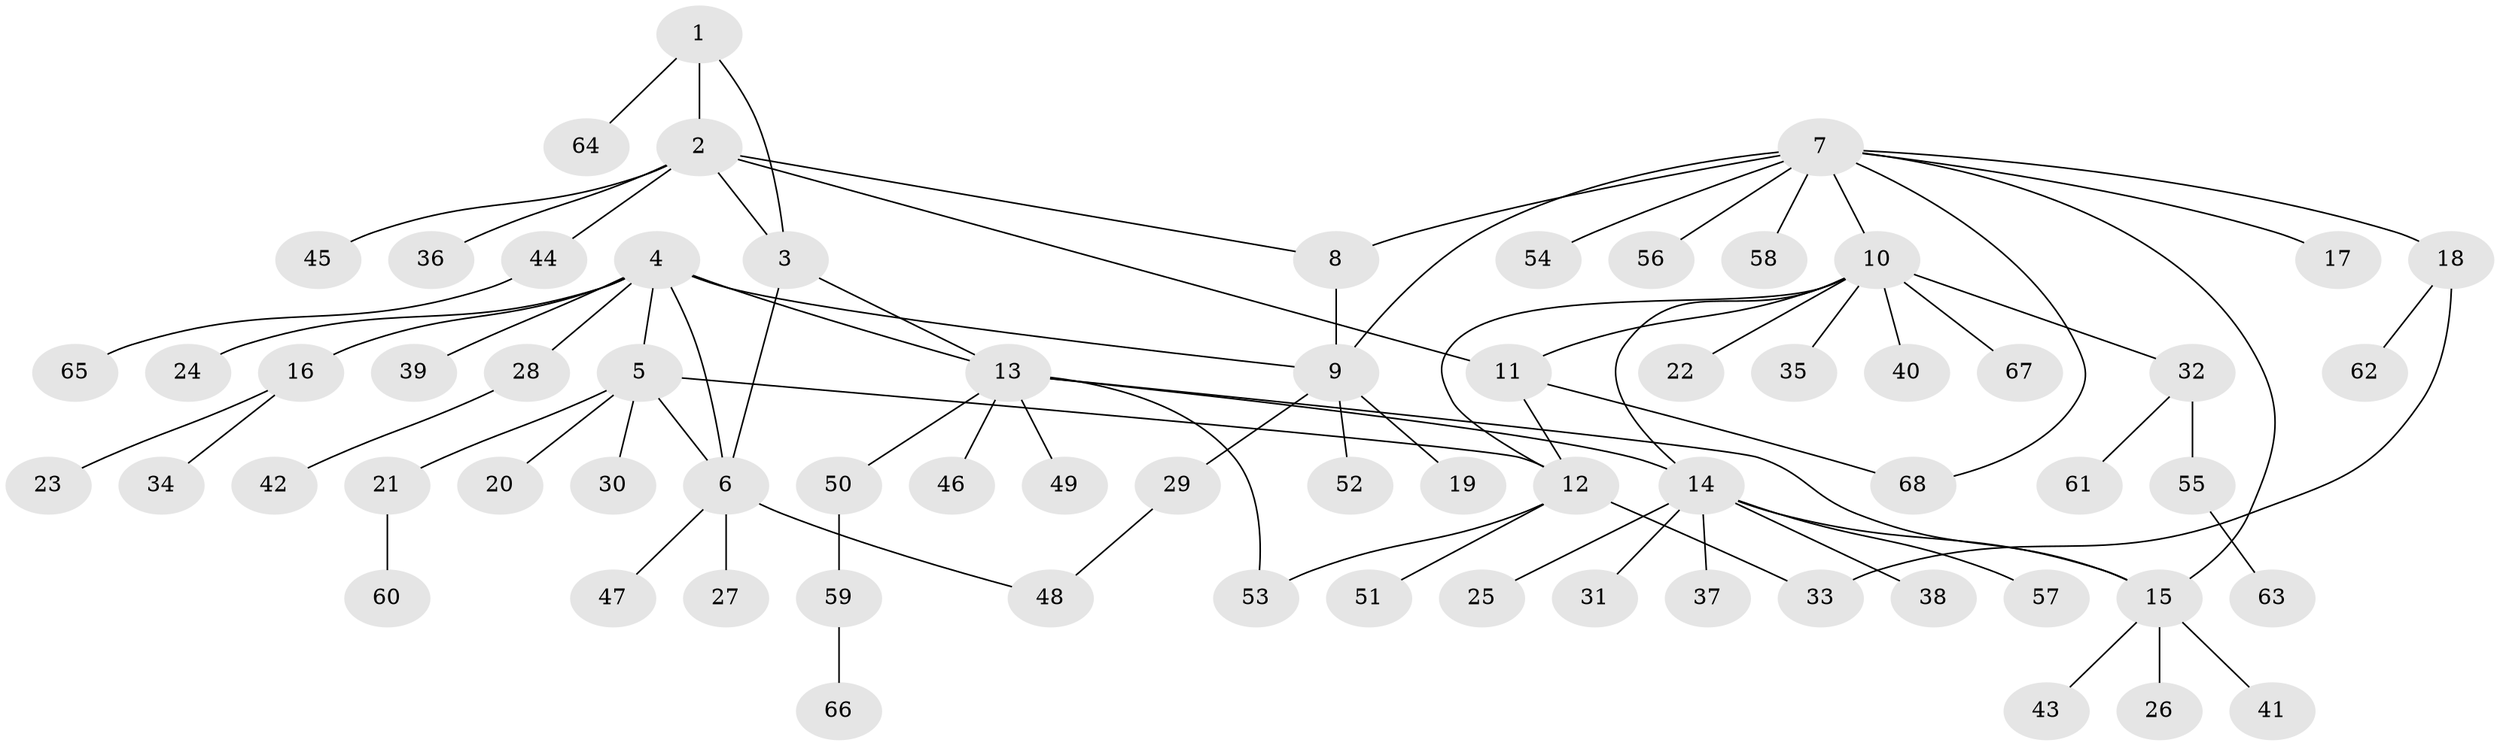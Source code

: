 // coarse degree distribution, {1: 0.4878048780487805, 5: 0.04878048780487805, 2: 0.17073170731707318, 7: 0.04878048780487805, 4: 0.12195121951219512, 6: 0.04878048780487805, 3: 0.024390243902439025, 9: 0.024390243902439025, 8: 0.024390243902439025}
// Generated by graph-tools (version 1.1) at 2025/37/03/04/25 23:37:44]
// undirected, 68 vertices, 82 edges
graph export_dot {
  node [color=gray90,style=filled];
  1;
  2;
  3;
  4;
  5;
  6;
  7;
  8;
  9;
  10;
  11;
  12;
  13;
  14;
  15;
  16;
  17;
  18;
  19;
  20;
  21;
  22;
  23;
  24;
  25;
  26;
  27;
  28;
  29;
  30;
  31;
  32;
  33;
  34;
  35;
  36;
  37;
  38;
  39;
  40;
  41;
  42;
  43;
  44;
  45;
  46;
  47;
  48;
  49;
  50;
  51;
  52;
  53;
  54;
  55;
  56;
  57;
  58;
  59;
  60;
  61;
  62;
  63;
  64;
  65;
  66;
  67;
  68;
  1 -- 2;
  1 -- 3;
  1 -- 64;
  2 -- 3;
  2 -- 8;
  2 -- 11;
  2 -- 36;
  2 -- 44;
  2 -- 45;
  3 -- 6;
  3 -- 13;
  4 -- 5;
  4 -- 6;
  4 -- 9;
  4 -- 13;
  4 -- 16;
  4 -- 24;
  4 -- 28;
  4 -- 39;
  5 -- 6;
  5 -- 12;
  5 -- 20;
  5 -- 21;
  5 -- 30;
  6 -- 27;
  6 -- 47;
  6 -- 48;
  7 -- 8;
  7 -- 9;
  7 -- 10;
  7 -- 15;
  7 -- 17;
  7 -- 18;
  7 -- 54;
  7 -- 56;
  7 -- 58;
  7 -- 68;
  8 -- 9;
  9 -- 19;
  9 -- 29;
  9 -- 52;
  10 -- 11;
  10 -- 12;
  10 -- 14;
  10 -- 22;
  10 -- 32;
  10 -- 35;
  10 -- 40;
  10 -- 67;
  11 -- 12;
  11 -- 68;
  12 -- 33;
  12 -- 51;
  12 -- 53;
  13 -- 14;
  13 -- 15;
  13 -- 46;
  13 -- 49;
  13 -- 50;
  13 -- 53;
  14 -- 15;
  14 -- 25;
  14 -- 31;
  14 -- 37;
  14 -- 38;
  14 -- 57;
  15 -- 26;
  15 -- 41;
  15 -- 43;
  16 -- 23;
  16 -- 34;
  18 -- 33;
  18 -- 62;
  21 -- 60;
  28 -- 42;
  29 -- 48;
  32 -- 55;
  32 -- 61;
  44 -- 65;
  50 -- 59;
  55 -- 63;
  59 -- 66;
}
